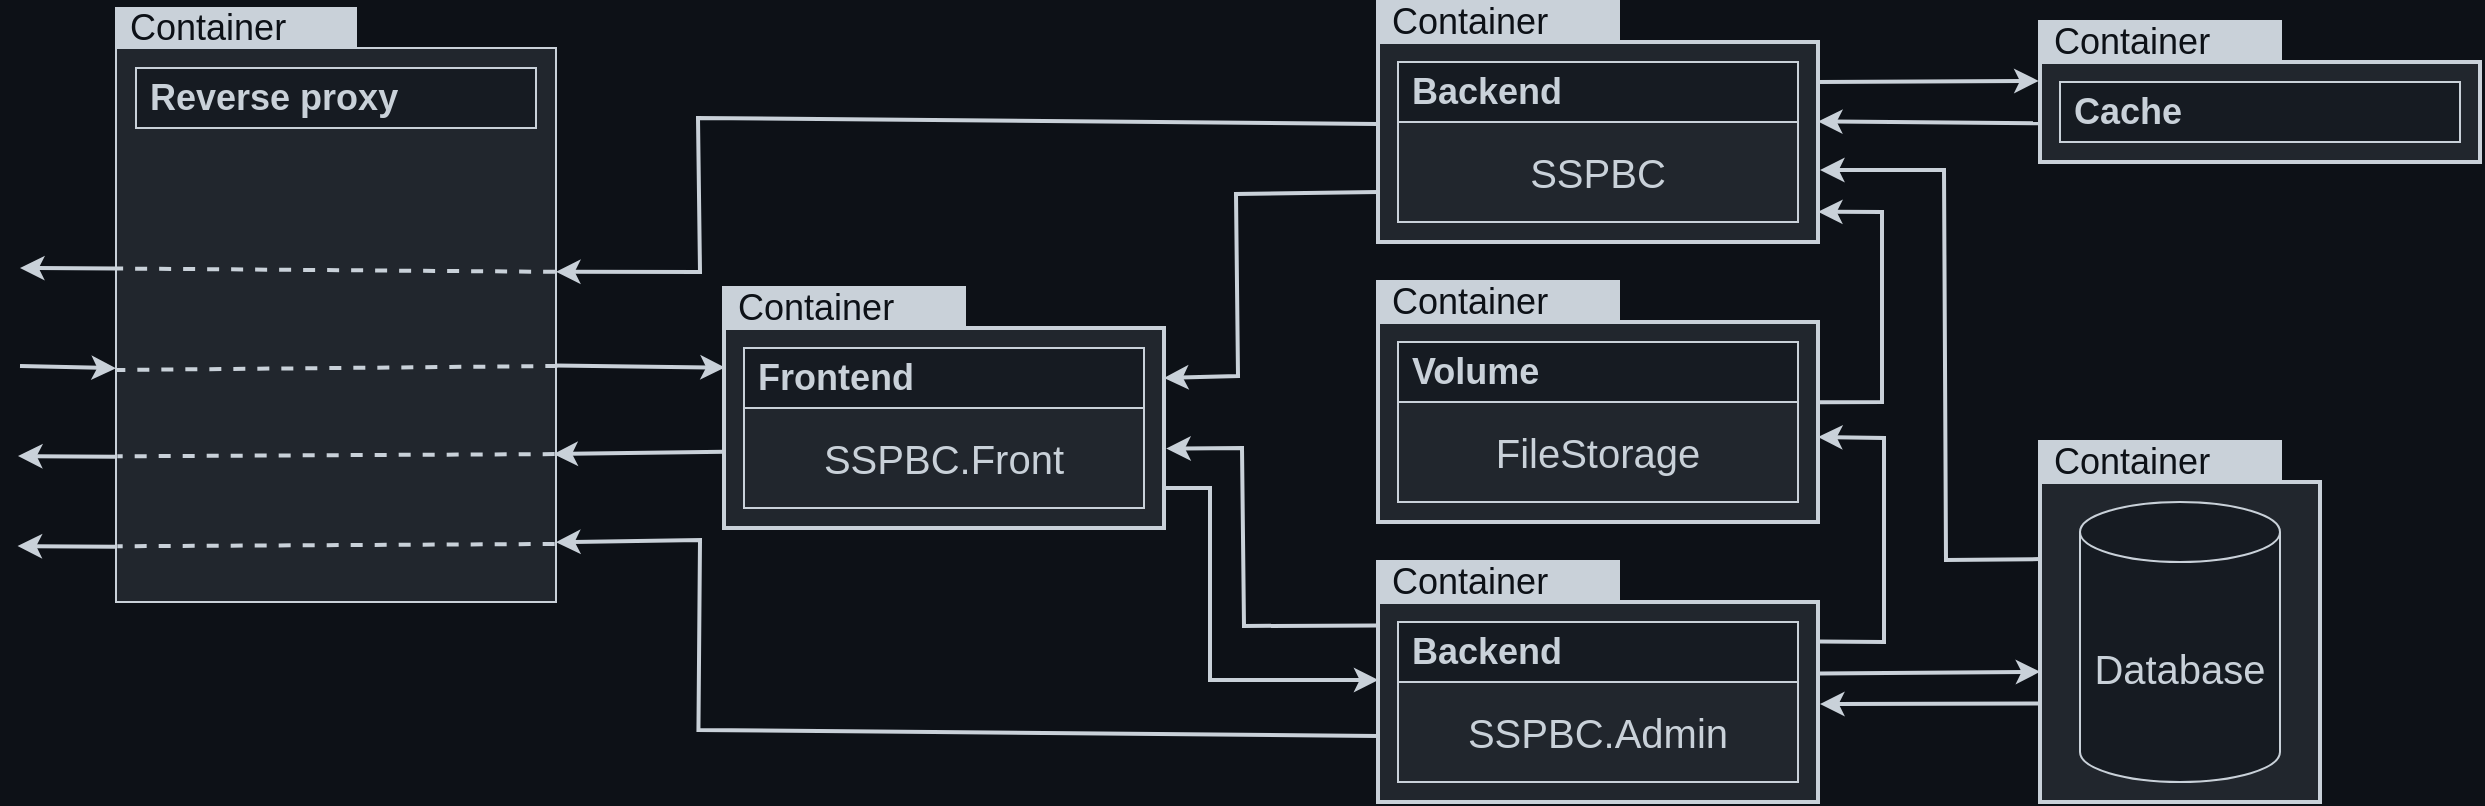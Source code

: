 <mxfile version="20.0.4" type="device"><diagram id="Ql7rXY12u-Cq08T-28Fx" name="Page-1"><mxGraphModel dx="1504" dy="621" grid="0" gridSize="10" guides="1" tooltips="1" connect="1" arrows="1" fold="1" page="1" pageScale="1" pageWidth="1654" pageHeight="2336" background="#0D1117" math="0" shadow="0"><root><mxCell id="0"/><mxCell id="1" parent="0"/><mxCell id="5EIcUy0IhXhXUvA4Q1Vm-262" value="" style="endArrow=classic;html=1;rounded=0;fontSize=15;exitX=1.002;exitY=0.358;exitDx=0;exitDy=0;exitPerimeter=0;strokeWidth=2;sketch=0;strokeColor=#C9D1D9;entryX=0.001;entryY=0.593;entryDx=0;entryDy=0;entryPerimeter=0;" parent="1" source="5EIcUy0IhXhXUvA4Q1Vm-209" target="5EIcUy0IhXhXUvA4Q1Vm-223" edge="1"><mxGeometry width="50" height="50" relative="1" as="geometry"><mxPoint x="1260" y="970" as="sourcePoint"/><mxPoint x="1285" y="884" as="targetPoint"/></mxGeometry></mxCell><mxCell id="5EIcUy0IhXhXUvA4Q1Vm-263" value="" style="endArrow=none;html=1;rounded=0;fontSize=15;startArrow=classic;startFill=1;endFill=0;strokeWidth=2;sketch=0;strokeColor=#C9D1D9;entryX=-0.001;entryY=0.692;entryDx=0;entryDy=0;entryPerimeter=0;" parent="1" target="5EIcUy0IhXhXUvA4Q1Vm-223" edge="1"><mxGeometry width="50" height="50" relative="1" as="geometry"><mxPoint x="1201" y="911" as="sourcePoint"/><mxPoint x="1285" y="923" as="targetPoint"/></mxGeometry></mxCell><mxCell id="5EIcUy0IhXhXUvA4Q1Vm-264" value="" style="endArrow=classic;html=1;rounded=0;fontSize=15;exitX=1.002;exitY=0.358;exitDx=0;exitDy=0;exitPerimeter=0;strokeWidth=2;sketch=0;strokeColor=#C9D1D9;entryX=-0.003;entryY=0.189;entryDx=0;entryDy=0;entryPerimeter=0;" parent="1" target="5EIcUy0IhXhXUvA4Q1Vm-239" edge="1"><mxGeometry width="50" height="50" relative="1" as="geometry"><mxPoint x="1200" y="600.0" as="sourcePoint"/><mxPoint x="1272" y="567" as="targetPoint"/></mxGeometry></mxCell><mxCell id="5EIcUy0IhXhXUvA4Q1Vm-265" value="" style="endArrow=none;html=1;rounded=0;fontSize=15;exitX=1.002;exitY=0.358;exitDx=0;exitDy=0;exitPerimeter=0;startArrow=classic;startFill=1;endFill=0;strokeWidth=2;sketch=0;strokeColor=#C9D1D9;entryX=0.001;entryY=0.612;entryDx=0;entryDy=0;entryPerimeter=0;" parent="1" target="5EIcUy0IhXhXUvA4Q1Vm-239" edge="1"><mxGeometry width="50" height="50" relative="1" as="geometry"><mxPoint x="1200" y="619.71" as="sourcePoint"/><mxPoint x="1289" y="645" as="targetPoint"/></mxGeometry></mxCell><mxCell id="5EIcUy0IhXhXUvA4Q1Vm-266" value="" style="endArrow=none;html=1;rounded=0;fontSize=15;startArrow=classic;startFill=1;endFill=0;strokeWidth=2;sketch=0;strokeColor=#C9D1D9;entryX=-0.001;entryY=0.241;entryDx=0;entryDy=0;entryPerimeter=0;" parent="1" target="5EIcUy0IhXhXUvA4Q1Vm-223" edge="1"><mxGeometry width="50" height="50" relative="1" as="geometry"><mxPoint x="1201" y="644" as="sourcePoint"/><mxPoint x="1296" y="841" as="targetPoint"/><Array as="points"><mxPoint x="1263" y="644"/><mxPoint x="1264" y="839"/></Array></mxGeometry></mxCell><mxCell id="5EIcUy0IhXhXUvA4Q1Vm-267" value="" style="endArrow=classic;html=1;rounded=0;fontSize=15;exitX=1;exitY=0.198;exitDx=0;exitDy=0;exitPerimeter=0;entryX=1;entryY=0.75;entryDx=0;entryDy=0;strokeWidth=2;sketch=0;strokeColor=#C9D1D9;" parent="1" source="5EIcUy0IhXhXUvA4Q1Vm-209" edge="1"><mxGeometry width="50" height="50" relative="1" as="geometry"><mxPoint x="1210" y="880" as="sourcePoint"/><mxPoint x="1200" y="777.5" as="targetPoint"/><Array as="points"><mxPoint x="1233" y="880"/><mxPoint x="1233" y="778"/></Array></mxGeometry></mxCell><mxCell id="5EIcUy0IhXhXUvA4Q1Vm-268" value="" style="endArrow=none;html=1;rounded=0;fontSize=15;exitX=1;exitY=0.849;exitDx=0;exitDy=0;exitPerimeter=0;entryX=1.003;entryY=0.402;entryDx=0;entryDy=0;entryPerimeter=0;startArrow=classic;startFill=1;endFill=0;strokeWidth=2;sketch=0;strokeColor=#C9D1D9;" parent="1" source="5EIcUy0IhXhXUvA4Q1Vm-202" edge="1"><mxGeometry width="50" height="50" relative="1" as="geometry"><mxPoint x="1220" y="750" as="sourcePoint"/><mxPoint x="1200.66" y="760.1" as="targetPoint"/><Array as="points"><mxPoint x="1232" y="665"/><mxPoint x="1232" y="760"/></Array></mxGeometry></mxCell><mxCell id="5EIcUy0IhXhXUvA4Q1Vm-269" value="" style="endArrow=classic;html=1;rounded=0;fontSize=15;exitX=0;exitY=0.75;exitDx=0;exitDy=0;entryX=1;entryY=0.25;entryDx=0;entryDy=0;strokeWidth=2;sketch=0;strokeColor=#C9D1D9;" parent="1" source="5EIcUy0IhXhXUvA4Q1Vm-202" target="5EIcUy0IhXhXUvA4Q1Vm-244" edge="1"><mxGeometry width="50" height="50" relative="1" as="geometry"><mxPoint x="800" y="960" as="sourcePoint"/><mxPoint x="850" y="910" as="targetPoint"/><Array as="points"><mxPoint x="909" y="656"/><mxPoint x="910" y="747"/></Array></mxGeometry></mxCell><mxCell id="5EIcUy0IhXhXUvA4Q1Vm-270" value="" style="endArrow=classic;html=1;rounded=0;fontSize=15;exitX=1;exitY=0.8;exitDx=0;exitDy=0;exitPerimeter=0;entryX=0.001;entryY=0.39;entryDx=0;entryDy=0;entryPerimeter=0;strokeWidth=2;sketch=0;strokeColor=#C9D1D9;" parent="1" source="5EIcUy0IhXhXUvA4Q1Vm-244" target="5EIcUy0IhXhXUvA4Q1Vm-209" edge="1"><mxGeometry width="50" height="50" relative="1" as="geometry"><mxPoint x="880" y="920" as="sourcePoint"/><mxPoint x="930" y="870" as="targetPoint"/><Array as="points"><mxPoint x="896" y="803"/><mxPoint x="896" y="899"/></Array></mxGeometry></mxCell><mxCell id="5EIcUy0IhXhXUvA4Q1Vm-271" value="" style="endArrow=none;html=1;rounded=0;fontSize=15;exitX=1.005;exitY=0.603;exitDx=0;exitDy=0;exitPerimeter=0;entryX=-0.003;entryY=0.117;entryDx=0;entryDy=0;entryPerimeter=0;startArrow=classic;startFill=1;endFill=0;strokeWidth=2;sketch=0;strokeColor=#C9D1D9;" parent="1" source="5EIcUy0IhXhXUvA4Q1Vm-244" target="5EIcUy0IhXhXUvA4Q1Vm-209" edge="1"><mxGeometry width="50" height="50" relative="1" as="geometry"><mxPoint x="890" y="820" as="sourcePoint"/><mxPoint x="950" y="890" as="targetPoint"/><Array as="points"><mxPoint x="912" y="783"/><mxPoint x="913" y="872"/></Array></mxGeometry></mxCell><mxCell id="5EIcUy0IhXhXUvA4Q1Vm-274" value="" style="endArrow=none;html=1;rounded=0;fontSize=15;strokeWidth=2;exitX=0.002;exitY=0.198;exitDx=0;exitDy=0;endFill=0;startArrow=classic;startFill=1;exitPerimeter=0;sketch=0;strokeColor=#C9D1D9;entryX=0.999;entryY=0.573;entryDx=0;entryDy=0;entryPerimeter=0;" parent="1" source="5EIcUy0IhXhXUvA4Q1Vm-244" target="5EIcUy0IhXhXUvA4Q1Vm-255" edge="1"><mxGeometry width="50" height="50" relative="1" as="geometry"><mxPoint x="530" y="950" as="sourcePoint"/><mxPoint x="571" y="742" as="targetPoint"/></mxGeometry></mxCell><mxCell id="5EIcUy0IhXhXUvA4Q1Vm-275" value="" style="endArrow=classic;html=1;rounded=0;fontSize=15;strokeWidth=2;exitX=0.002;exitY=0.619;exitDx=0;exitDy=0;endFill=1;exitPerimeter=0;sketch=0;strokeColor=#C9D1D9;entryX=0.994;entryY=0.733;entryDx=0;entryDy=0;entryPerimeter=0;" parent="1" source="5EIcUy0IhXhXUvA4Q1Vm-244" target="5EIcUy0IhXhXUvA4Q1Vm-255" edge="1"><mxGeometry width="50" height="50" relative="1" as="geometry"><mxPoint x="620" y="780" as="sourcePoint"/><mxPoint x="553" y="776" as="targetPoint"/></mxGeometry></mxCell><mxCell id="5EIcUy0IhXhXUvA4Q1Vm-276" value="" style="endArrow=classic;html=1;rounded=0;fontSize=15;strokeWidth=2;exitX=-0.001;exitY=0.41;exitDx=0;exitDy=0;exitPerimeter=0;endFill=1;sketch=0;strokeColor=#C9D1D9;entryX=1;entryY=0.404;entryDx=0;entryDy=0;entryPerimeter=0;startArrow=none;startFill=0;" parent="1" source="5EIcUy0IhXhXUvA4Q1Vm-202" target="5EIcUy0IhXhXUvA4Q1Vm-255" edge="1"><mxGeometry width="50" height="50" relative="1" as="geometry"><mxPoint x="980" y="628.95" as="sourcePoint"/><mxPoint x="634" y="659" as="targetPoint"/><Array as="points"><mxPoint x="640" y="618"/><mxPoint x="641" y="695"/></Array></mxGeometry></mxCell><mxCell id="5EIcUy0IhXhXUvA4Q1Vm-282" value="" style="endArrow=classic;html=1;rounded=0;fontSize=15;strokeWidth=2;exitX=0.001;exitY=0.398;exitDx=0;exitDy=0;endFill=1;exitPerimeter=0;strokeColor=#C9D1D9;" parent="1" source="5EIcUy0IhXhXUvA4Q1Vm-255" edge="1"><mxGeometry width="50" height="50" relative="1" as="geometry"><mxPoint x="341.0" y="694" as="sourcePoint"/><mxPoint x="301" y="693" as="targetPoint"/></mxGeometry></mxCell><mxCell id="5EIcUy0IhXhXUvA4Q1Vm-283" value="" style="endArrow=none;html=1;rounded=0;fontSize=15;strokeWidth=2;exitX=0;exitY=0.578;exitDx=0;exitDy=0;endFill=0;exitPerimeter=0;strokeColor=#C9D1D9;startArrow=classic;startFill=1;" parent="1" source="5EIcUy0IhXhXUvA4Q1Vm-255" edge="1"><mxGeometry width="50" height="50" relative="1" as="geometry"><mxPoint x="341.0" y="742.91" as="sourcePoint"/><mxPoint x="301" y="742" as="targetPoint"/></mxGeometry></mxCell><mxCell id="5EIcUy0IhXhXUvA4Q1Vm-284" value="" style="endArrow=classic;html=1;rounded=0;fontSize=15;strokeWidth=2;exitX=0.001;exitY=0.738;exitDx=0;exitDy=0;endFill=1;exitPerimeter=0;startArrow=none;startFill=0;strokeColor=#C9D1D9;" parent="1" source="5EIcUy0IhXhXUvA4Q1Vm-255" edge="1"><mxGeometry width="50" height="50" relative="1" as="geometry"><mxPoint x="341.0" y="784.0" as="sourcePoint"/><mxPoint x="300" y="787" as="targetPoint"/></mxGeometry></mxCell><mxCell id="5EIcUy0IhXhXUvA4Q1Vm-291" value="" style="group" parent="1" vertex="1" connectable="0"><mxGeometry x="1311" y="780" width="140" height="180" as="geometry"/></mxCell><mxCell id="5EIcUy0IhXhXUvA4Q1Vm-223" value="" style="rounded=0;whiteSpace=wrap;html=1;shadow=0;glass=0;sketch=0;fontSize=15;strokeColor=#C9D1D9;fillColor=#21262D;strokeWidth=2;" parent="5EIcUy0IhXhXUvA4Q1Vm-291" vertex="1"><mxGeometry y="20" width="140" height="160" as="geometry"/></mxCell><mxCell id="5EIcUy0IhXhXUvA4Q1Vm-224" value="&lt;div style=&quot;font-size: 18px;&quot; align=&quot;left&quot;&gt;&lt;font style=&quot;font-size: 18px;&quot;&gt;&lt;b&gt;&amp;nbsp;&lt;/b&gt;Container&lt;/font&gt;&lt;/div&gt;" style="rounded=0;whiteSpace=wrap;html=1;shadow=0;glass=0;sketch=0;fontSize=14;strokeColor=#C9D1D9;fillColor=#C9D1D9;align=left;strokeWidth=2;fontColor=#0D1117;" parent="5EIcUy0IhXhXUvA4Q1Vm-291" vertex="1"><mxGeometry width="120" height="20" as="geometry"/></mxCell><mxCell id="5EIcUy0IhXhXUvA4Q1Vm-229" value="" style="shape=image;html=1;verticalAlign=top;verticalLabelPosition=bottom;labelBackgroundColor=#ffffff;imageAspect=0;aspect=fixed;image=https://cdn1.iconfinder.com/data/icons/ionicons-fill-vol-2/512/logo-docker-128.png;rounded=0;shadow=0;glass=0;sketch=0;fontSize=20;strokeColor=#C9D1D9;fillColor=default;" parent="5EIcUy0IhXhXUvA4Q1Vm-291" vertex="1"><mxGeometry x="100" width="20" height="20" as="geometry"/></mxCell><mxCell id="5EIcUy0IhXhXUvA4Q1Vm-243" value="&lt;font style=&quot;font-size: 20px;&quot;&gt;&lt;span&gt;Database&lt;/span&gt;&lt;/font&gt;" style="shape=cylinder3;whiteSpace=wrap;html=1;boundedLbl=1;backgroundOutline=1;size=15;rounded=0;shadow=0;glass=0;sketch=0;fontSize=20;strokeColor=#C9D1D9;fillColor=#161B22;fontColor=#C9D1D9;" parent="5EIcUy0IhXhXUvA4Q1Vm-291" vertex="1"><mxGeometry x="20" y="30" width="100" height="140" as="geometry"/></mxCell><mxCell id="5EIcUy0IhXhXUvA4Q1Vm-292" value="" style="group" parent="1" vertex="1" connectable="0"><mxGeometry x="1311" y="570" width="220" height="70" as="geometry"/></mxCell><mxCell id="5EIcUy0IhXhXUvA4Q1Vm-239" value="" style="rounded=0;whiteSpace=wrap;html=1;shadow=0;glass=0;sketch=0;fontSize=15;strokeColor=#C9D1D9;fillColor=#21262D;strokeWidth=2;" parent="5EIcUy0IhXhXUvA4Q1Vm-292" vertex="1"><mxGeometry y="20" width="220" height="50" as="geometry"/></mxCell><mxCell id="5EIcUy0IhXhXUvA4Q1Vm-240" value="&lt;div style=&quot;font-size: 18px;&quot; align=&quot;left&quot;&gt;&lt;font style=&quot;font-size: 18px;&quot;&gt;&lt;b&gt;&amp;nbsp;&lt;/b&gt;Container&lt;/font&gt;&lt;/div&gt;" style="rounded=0;whiteSpace=wrap;html=1;shadow=0;glass=0;sketch=0;fontSize=14;strokeColor=#C9D1D9;fillColor=#C9D1D9;align=left;strokeWidth=2;fontColor=#0D1117;" parent="5EIcUy0IhXhXUvA4Q1Vm-292" vertex="1"><mxGeometry width="120" height="20" as="geometry"/></mxCell><mxCell id="5EIcUy0IhXhXUvA4Q1Vm-241" value="" style="shape=image;html=1;verticalAlign=top;verticalLabelPosition=bottom;labelBackgroundColor=#ffffff;imageAspect=0;aspect=fixed;image=https://cdn1.iconfinder.com/data/icons/ionicons-fill-vol-2/512/logo-docker-128.png;rounded=0;shadow=0;glass=0;sketch=0;fontSize=20;strokeColor=#C9D1D9;fillColor=default;" parent="5EIcUy0IhXhXUvA4Q1Vm-292" vertex="1"><mxGeometry x="100" width="20" height="20" as="geometry"/></mxCell><mxCell id="5EIcUy0IhXhXUvA4Q1Vm-290" value="&lt;div style=&quot;font-size: 18px;&quot; align=&quot;left&quot;&gt;&lt;font style=&quot;font-size: 18px;&quot;&gt;&lt;b&gt;&amp;nbsp;Cache&lt;br&gt;&lt;/b&gt;&lt;/font&gt;&lt;/div&gt;" style="rounded=0;whiteSpace=wrap;html=1;shadow=0;glass=0;sketch=0;fontSize=14;strokeColor=#C9D1D9;fillColor=#161B22;align=left;fontColor=#C9D1D9;" parent="5EIcUy0IhXhXUvA4Q1Vm-292" vertex="1"><mxGeometry x="10" y="30" width="200" height="30" as="geometry"/></mxCell><mxCell id="5EIcUy0IhXhXUvA4Q1Vm-293" value="" style="group" parent="1" vertex="1" connectable="0"><mxGeometry x="980" y="560" width="220" height="120" as="geometry"/></mxCell><mxCell id="5EIcUy0IhXhXUvA4Q1Vm-202" value="" style="rounded=0;whiteSpace=wrap;html=1;shadow=0;glass=0;sketch=0;fontSize=15;strokeColor=#C9D1D9;fillColor=#21262D;strokeWidth=2;" parent="5EIcUy0IhXhXUvA4Q1Vm-293" vertex="1"><mxGeometry y="20" width="220" height="100" as="geometry"/></mxCell><mxCell id="5EIcUy0IhXhXUvA4Q1Vm-203" value="&lt;div style=&quot;font-size: 18px;&quot; align=&quot;left&quot;&gt;&lt;font style=&quot;font-size: 18px;&quot;&gt;&lt;b&gt;&amp;nbsp;&lt;/b&gt;Container&lt;/font&gt;&lt;/div&gt;" style="rounded=0;whiteSpace=wrap;html=1;shadow=0;glass=0;sketch=0;fontSize=14;strokeColor=#C9D1D9;fillColor=#C9D1D9;align=left;strokeWidth=2;fontColor=#0D1117;" parent="5EIcUy0IhXhXUvA4Q1Vm-293" vertex="1"><mxGeometry width="120" height="20" as="geometry"/></mxCell><mxCell id="5EIcUy0IhXhXUvA4Q1Vm-208" value="" style="shape=image;html=1;verticalAlign=top;verticalLabelPosition=bottom;labelBackgroundColor=#ffffff;imageAspect=0;aspect=fixed;image=https://cdn1.iconfinder.com/data/icons/ionicons-fill-vol-2/512/logo-docker-128.png;rounded=0;shadow=0;glass=0;sketch=0;fontSize=20;strokeColor=#C9D1D9;fillColor=default;" parent="5EIcUy0IhXhXUvA4Q1Vm-293" vertex="1"><mxGeometry x="100" width="20" height="20" as="geometry"/></mxCell><mxCell id="5EIcUy0IhXhXUvA4Q1Vm-205" value="&lt;div style=&quot;font-size: 18px;&quot; align=&quot;left&quot;&gt;&lt;font style=&quot;font-size: 18px;&quot;&gt;&lt;b&gt;&amp;nbsp;Backend&lt;/b&gt;&lt;/font&gt;&lt;/div&gt;" style="rounded=0;whiteSpace=wrap;html=1;shadow=0;glass=0;sketch=0;fontSize=14;strokeColor=#C9D1D9;fillColor=#161B22;align=left;fontColor=#C9D1D9;" parent="5EIcUy0IhXhXUvA4Q1Vm-293" vertex="1"><mxGeometry x="10" y="30" width="200" height="30" as="geometry"/></mxCell><mxCell id="5EIcUy0IhXhXUvA4Q1Vm-289" value="&lt;font style=&quot;font-size: 20px;&quot;&gt;SSPBC&lt;/font&gt;" style="rounded=0;whiteSpace=wrap;html=1;strokeColor=#C9D1D9;fillColor=#21262D;fontColor=#C9D1D9;" parent="5EIcUy0IhXhXUvA4Q1Vm-293" vertex="1"><mxGeometry x="10" y="60" width="200" height="50" as="geometry"/></mxCell><mxCell id="5EIcUy0IhXhXUvA4Q1Vm-295" value="" style="group" parent="1" vertex="1" connectable="0"><mxGeometry x="980" y="840" width="220" height="120" as="geometry"/></mxCell><mxCell id="5EIcUy0IhXhXUvA4Q1Vm-209" value="" style="rounded=0;whiteSpace=wrap;html=1;shadow=0;glass=0;sketch=0;fontSize=15;strokeColor=#C9D1D9;fillColor=#21262D;strokeWidth=2;" parent="5EIcUy0IhXhXUvA4Q1Vm-295" vertex="1"><mxGeometry y="20" width="220" height="100" as="geometry"/></mxCell><mxCell id="5EIcUy0IhXhXUvA4Q1Vm-210" value="&lt;div style=&quot;font-size: 18px;&quot; align=&quot;left&quot;&gt;&lt;font style=&quot;font-size: 18px;&quot;&gt;&lt;b&gt;&amp;nbsp;&lt;/b&gt;Container&lt;/font&gt;&lt;/div&gt;" style="rounded=0;whiteSpace=wrap;html=1;shadow=0;glass=0;sketch=0;fontSize=14;strokeColor=#C9D1D9;fillColor=#C9D1D9;align=left;strokeWidth=2;fontColor=#0D1117;" parent="5EIcUy0IhXhXUvA4Q1Vm-295" vertex="1"><mxGeometry width="120" height="20" as="geometry"/></mxCell><mxCell id="5EIcUy0IhXhXUvA4Q1Vm-211" value="" style="group;strokeColor=#C9D1D9;container=0;" parent="5EIcUy0IhXhXUvA4Q1Vm-295" vertex="1" connectable="0"><mxGeometry x="10" y="30" width="200" height="80" as="geometry"/></mxCell><mxCell id="5EIcUy0IhXhXUvA4Q1Vm-215" value="" style="shape=image;html=1;verticalAlign=top;verticalLabelPosition=bottom;labelBackgroundColor=#ffffff;imageAspect=0;aspect=fixed;image=https://cdn1.iconfinder.com/data/icons/ionicons-fill-vol-2/512/logo-docker-128.png;rounded=0;shadow=0;glass=0;sketch=0;fontSize=20;strokeColor=#C9D1D9;fillColor=default;" parent="5EIcUy0IhXhXUvA4Q1Vm-295" vertex="1"><mxGeometry x="100" width="20" height="20" as="geometry"/></mxCell><mxCell id="5EIcUy0IhXhXUvA4Q1Vm-212" value="&lt;div style=&quot;font-size: 18px;&quot; align=&quot;left&quot;&gt;&lt;font style=&quot;font-size: 18px;&quot;&gt;&lt;b&gt;&amp;nbsp;Backend&lt;/b&gt;&lt;/font&gt;&lt;/div&gt;" style="rounded=0;whiteSpace=wrap;html=1;shadow=0;glass=0;sketch=0;fontSize=14;strokeColor=#C9D1D9;fillColor=default;align=left;" parent="5EIcUy0IhXhXUvA4Q1Vm-295" vertex="1"><mxGeometry x="10" y="30" width="200" height="30" as="geometry"/></mxCell><mxCell id="5EIcUy0IhXhXUvA4Q1Vm-213" value="&lt;font style=&quot;font-size: 20px;&quot;&gt;SSPBC.Admin&lt;/font&gt;" style="rounded=0;whiteSpace=wrap;html=1;strokeColor=#C9D1D9;fillColor=#21262D;fontColor=#C9D1D9;" parent="5EIcUy0IhXhXUvA4Q1Vm-295" vertex="1"><mxGeometry x="10" y="60" width="200" height="50" as="geometry"/></mxCell><mxCell id="5EIcUy0IhXhXUvA4Q1Vm-286" value="&lt;div style=&quot;font-size: 18px;&quot; align=&quot;left&quot;&gt;&lt;font style=&quot;font-size: 18px;&quot;&gt;&lt;b&gt;&amp;nbsp;Backend&lt;/b&gt;&lt;/font&gt;&lt;/div&gt;" style="rounded=0;whiteSpace=wrap;html=1;shadow=0;glass=0;sketch=0;fontSize=14;strokeColor=#C9D1D9;fillColor=#161B22;align=left;fontColor=#C9D1D9;" parent="5EIcUy0IhXhXUvA4Q1Vm-295" vertex="1"><mxGeometry x="10" y="30" width="200" height="30" as="geometry"/></mxCell><mxCell id="5EIcUy0IhXhXUvA4Q1Vm-296" value="" style="group" parent="1" vertex="1" connectable="0"><mxGeometry x="653" y="703" width="220" height="120" as="geometry"/></mxCell><mxCell id="5EIcUy0IhXhXUvA4Q1Vm-244" value="" style="rounded=0;whiteSpace=wrap;html=1;shadow=0;glass=0;sketch=0;fontSize=15;strokeColor=#C9D1D9;fillColor=#21262D;strokeWidth=2;" parent="5EIcUy0IhXhXUvA4Q1Vm-296" vertex="1"><mxGeometry y="20" width="220" height="100" as="geometry"/></mxCell><mxCell id="5EIcUy0IhXhXUvA4Q1Vm-245" value="&lt;div style=&quot;font-size: 18px;&quot; align=&quot;left&quot;&gt;&lt;font style=&quot;font-size: 18px;&quot;&gt;&lt;b&gt;&amp;nbsp;&lt;/b&gt;Container&lt;/font&gt;&lt;/div&gt;" style="rounded=0;whiteSpace=wrap;html=1;shadow=0;glass=0;sketch=0;fontSize=14;strokeColor=#C9D1D9;fillColor=#C9D1D9;align=left;strokeWidth=2;fontColor=#0D1117;" parent="5EIcUy0IhXhXUvA4Q1Vm-296" vertex="1"><mxGeometry width="120" height="20" as="geometry"/></mxCell><mxCell id="5EIcUy0IhXhXUvA4Q1Vm-246" value="" style="group;strokeColor=#C9D1D9;container=0;" parent="5EIcUy0IhXhXUvA4Q1Vm-296" vertex="1" connectable="0"><mxGeometry x="10" y="30" width="200" height="80" as="geometry"/></mxCell><mxCell id="5EIcUy0IhXhXUvA4Q1Vm-250" value="" style="shape=image;html=1;verticalAlign=top;verticalLabelPosition=bottom;labelBackgroundColor=#ffffff;imageAspect=0;aspect=fixed;image=https://cdn1.iconfinder.com/data/icons/ionicons-fill-vol-2/512/logo-docker-128.png;rounded=0;shadow=0;glass=0;sketch=0;fontSize=20;strokeColor=#C9D1D9;fillColor=default;" parent="5EIcUy0IhXhXUvA4Q1Vm-296" vertex="1"><mxGeometry x="100" width="20" height="20" as="geometry"/></mxCell><mxCell id="5EIcUy0IhXhXUvA4Q1Vm-247" value="&lt;div style=&quot;font-size: 18px;&quot; align=&quot;left&quot;&gt;&lt;font style=&quot;font-size: 18px;&quot;&gt;&lt;b&gt;&amp;nbsp;Frontend&lt;/b&gt;&lt;/font&gt;&lt;/div&gt;" style="rounded=0;whiteSpace=wrap;html=1;shadow=0;glass=0;sketch=0;fontSize=14;strokeColor=#C9D1D9;fillColor=#161B22;align=left;fontColor=#C9D1D9;" parent="5EIcUy0IhXhXUvA4Q1Vm-296" vertex="1"><mxGeometry x="10" y="30" width="200" height="30" as="geometry"/></mxCell><mxCell id="5EIcUy0IhXhXUvA4Q1Vm-248" value="&lt;font style=&quot;font-size: 20px;&quot;&gt;SSPBC.Front&lt;/font&gt;" style="rounded=0;whiteSpace=wrap;html=1;strokeColor=#C9D1D9;fillColor=#21262D;" parent="5EIcUy0IhXhXUvA4Q1Vm-296" vertex="1"><mxGeometry x="10" y="60" width="200" height="50" as="geometry"/></mxCell><mxCell id="5EIcUy0IhXhXUvA4Q1Vm-288" value="&lt;font style=&quot;font-size: 20px;&quot;&gt;SSPBC.Front&lt;/font&gt;" style="rounded=0;whiteSpace=wrap;html=1;strokeColor=#C9D1D9;fillColor=#21262D;fontColor=#C9D1D9;" parent="5EIcUy0IhXhXUvA4Q1Vm-296" vertex="1"><mxGeometry x="10" y="60" width="200" height="50" as="geometry"/></mxCell><mxCell id="5EIcUy0IhXhXUvA4Q1Vm-297" value="" style="group" parent="1" vertex="1" connectable="0"><mxGeometry x="980" y="700" width="220" height="120" as="geometry"/></mxCell><mxCell id="5EIcUy0IhXhXUvA4Q1Vm-298" value="" style="rounded=0;whiteSpace=wrap;html=1;shadow=0;glass=0;sketch=0;fontSize=15;strokeColor=#C9D1D9;fillColor=#21262D;strokeWidth=2;" parent="5EIcUy0IhXhXUvA4Q1Vm-297" vertex="1"><mxGeometry y="20" width="220" height="100" as="geometry"/></mxCell><mxCell id="5EIcUy0IhXhXUvA4Q1Vm-299" value="&lt;div style=&quot;font-size: 18px;&quot; align=&quot;left&quot;&gt;&lt;font style=&quot;font-size: 18px;&quot;&gt;&lt;b&gt;&amp;nbsp;&lt;/b&gt;Container&lt;/font&gt;&lt;/div&gt;" style="rounded=0;whiteSpace=wrap;html=1;shadow=0;glass=0;sketch=0;fontSize=14;strokeColor=#C9D1D9;fillColor=#C9D1D9;align=left;strokeWidth=2;fontColor=#0D1117;" parent="5EIcUy0IhXhXUvA4Q1Vm-297" vertex="1"><mxGeometry width="120" height="20" as="geometry"/></mxCell><mxCell id="5EIcUy0IhXhXUvA4Q1Vm-300" value="" style="group;strokeColor=#C9D1D9;container=0;" parent="5EIcUy0IhXhXUvA4Q1Vm-297" vertex="1" connectable="0"><mxGeometry x="10" y="30" width="200" height="80" as="geometry"/></mxCell><mxCell id="5EIcUy0IhXhXUvA4Q1Vm-301" value="" style="shape=image;html=1;verticalAlign=top;verticalLabelPosition=bottom;labelBackgroundColor=#ffffff;imageAspect=0;aspect=fixed;image=https://cdn1.iconfinder.com/data/icons/ionicons-fill-vol-2/512/logo-docker-128.png;rounded=0;shadow=0;glass=0;sketch=0;fontSize=20;strokeColor=#C9D1D9;fillColor=default;" parent="5EIcUy0IhXhXUvA4Q1Vm-297" vertex="1"><mxGeometry x="100" width="20" height="20" as="geometry"/></mxCell><mxCell id="5EIcUy0IhXhXUvA4Q1Vm-302" value="&lt;div style=&quot;font-size: 18px;&quot; align=&quot;left&quot;&gt;&lt;font style=&quot;font-size: 18px;&quot;&gt;&lt;b&gt;&amp;nbsp;Volume&lt;/b&gt;&lt;/font&gt;&lt;/div&gt;" style="rounded=0;whiteSpace=wrap;html=1;shadow=0;glass=0;sketch=0;fontSize=14;strokeColor=#C9D1D9;fillColor=#161B22;align=left;fontColor=#C9D1D9;" parent="5EIcUy0IhXhXUvA4Q1Vm-297" vertex="1"><mxGeometry x="10" y="30" width="200" height="30" as="geometry"/></mxCell><mxCell id="5EIcUy0IhXhXUvA4Q1Vm-303" value="&lt;font style=&quot;font-size: 20px;&quot;&gt;SSPBC.Front&lt;/font&gt;" style="rounded=0;whiteSpace=wrap;html=1;strokeColor=#C9D1D9;fillColor=#21262D;" parent="5EIcUy0IhXhXUvA4Q1Vm-297" vertex="1"><mxGeometry x="10" y="60" width="200" height="50" as="geometry"/></mxCell><mxCell id="5EIcUy0IhXhXUvA4Q1Vm-304" value="&lt;font style=&quot;font-size: 20px;&quot;&gt;FileStorage&lt;/font&gt;" style="rounded=0;whiteSpace=wrap;html=1;strokeColor=#C9D1D9;fillColor=#21262D;fontColor=#C9D1D9;" parent="5EIcUy0IhXhXUvA4Q1Vm-297" vertex="1"><mxGeometry x="10" y="60" width="200" height="50" as="geometry"/></mxCell><mxCell id="YOsYtKM2Fr-uI_Oo00NN-1" value="" style="endArrow=classic;html=1;rounded=0;fontSize=15;strokeWidth=2;exitX=-0.001;exitY=0.41;exitDx=0;exitDy=0;exitPerimeter=0;endFill=1;sketch=0;strokeColor=#C9D1D9;startArrow=none;startFill=0;entryX=1;entryY=0.892;entryDx=0;entryDy=0;entryPerimeter=0;" edge="1" parent="1" target="5EIcUy0IhXhXUvA4Q1Vm-255"><mxGeometry width="50" height="50" relative="1" as="geometry"><mxPoint x="980" y="927" as="sourcePoint"/><mxPoint x="586" y="840" as="targetPoint"/><Array as="points"><mxPoint x="640.22" y="924"/><mxPoint x="641" y="829"/></Array></mxGeometry></mxCell><mxCell id="5EIcUy0IhXhXUvA4Q1Vm-255" value="" style="rounded=0;whiteSpace=wrap;html=1;shadow=0;glass=0;sketch=0;fontSize=15;strokeColor=#C9D1D9;fillColor=#21262D;" parent="1" vertex="1"><mxGeometry x="349" y="583" width="220" height="277" as="geometry"/></mxCell><mxCell id="5EIcUy0IhXhXUvA4Q1Vm-277" value="" style="group;strokeColor=#C9D1D9;fillColor=none;container=0;" parent="1" vertex="1" connectable="0"><mxGeometry x="349" y="563" width="120" height="20" as="geometry"/></mxCell><mxCell id="5EIcUy0IhXhXUvA4Q1Vm-273" value="&lt;div style=&quot;font-size: 18px;&quot; align=&quot;left&quot;&gt;&lt;font style=&quot;font-size: 18px;&quot;&gt;&lt;b&gt;&amp;nbsp;Reverse proxy&lt;br&gt;&lt;/b&gt;&lt;/font&gt;&lt;/div&gt;" style="rounded=0;whiteSpace=wrap;html=1;shadow=0;glass=0;sketch=0;fontSize=14;strokeColor=#C9D1D9;fillColor=#161B22;align=left;fontColor=#C9D1D9;" parent="1" vertex="1"><mxGeometry x="359" y="593" width="200" height="30" as="geometry"/></mxCell><mxCell id="5EIcUy0IhXhXUvA4Q1Vm-279" value="" style="endArrow=none;html=1;rounded=0;fontSize=15;strokeWidth=2;dashed=1;endFill=0;strokeColor=#C9D1D9;exitX=0.998;exitY=0.404;exitDx=0;exitDy=0;exitPerimeter=0;entryX=0.002;entryY=0.398;entryDx=0;entryDy=0;entryPerimeter=0;" parent="1" source="5EIcUy0IhXhXUvA4Q1Vm-255" target="5EIcUy0IhXhXUvA4Q1Vm-255" edge="1"><mxGeometry width="50" height="50" relative="1" as="geometry"><mxPoint x="569" y="693" as="sourcePoint"/><mxPoint x="349" y="693" as="targetPoint"/></mxGeometry></mxCell><mxCell id="5EIcUy0IhXhXUvA4Q1Vm-280" value="" style="endArrow=none;html=1;rounded=0;fontSize=15;strokeWidth=2;dashed=1;endFill=0;exitX=1.003;exitY=0.574;exitDx=0;exitDy=0;exitPerimeter=0;strokeColor=#C9D1D9;" parent="1" source="5EIcUy0IhXhXUvA4Q1Vm-255" edge="1"><mxGeometry width="50" height="50" relative="1" as="geometry"><mxPoint x="569" y="741.41" as="sourcePoint"/><mxPoint x="349" y="744" as="targetPoint"/></mxGeometry></mxCell><mxCell id="5EIcUy0IhXhXUvA4Q1Vm-281" value="" style="endArrow=none;html=1;rounded=0;fontSize=15;strokeWidth=2;dashed=1;endFill=0;strokeColor=#C9D1D9;exitX=0.997;exitY=0.733;exitDx=0;exitDy=0;exitPerimeter=0;entryX=0.003;entryY=0.737;entryDx=0;entryDy=0;entryPerimeter=0;" parent="1" source="5EIcUy0IhXhXUvA4Q1Vm-255" edge="1" target="5EIcUy0IhXhXUvA4Q1Vm-255"><mxGeometry width="50" height="50" relative="1" as="geometry"><mxPoint x="569" y="783" as="sourcePoint"/><mxPoint x="349" y="783" as="targetPoint"/></mxGeometry></mxCell><mxCell id="5EIcUy0IhXhXUvA4Q1Vm-256" value="&lt;div style=&quot;font-size: 18px;&quot; align=&quot;left&quot;&gt;&lt;font style=&quot;font-size: 18px;&quot;&gt;&lt;b&gt;&amp;nbsp;&lt;/b&gt;Container&lt;/font&gt;&lt;/div&gt;" style="rounded=0;whiteSpace=wrap;html=1;shadow=0;glass=0;sketch=0;fontSize=14;strokeColor=#C9D1D9;fillColor=#C9D1D9;align=left;fontColor=#0D1117;" parent="1" vertex="1"><mxGeometry x="349" y="563" width="120" height="20" as="geometry"/></mxCell><mxCell id="5EIcUy0IhXhXUvA4Q1Vm-260" value="" style="shape=image;html=1;verticalAlign=top;verticalLabelPosition=bottom;labelBackgroundColor=#ffffff;imageAspect=0;aspect=fixed;image=https://cdn1.iconfinder.com/data/icons/ionicons-fill-vol-2/512/logo-docker-128.png;rounded=0;shadow=0;glass=0;sketch=0;fontSize=20;strokeColor=#C9D1D9;fillColor=default;" parent="1" vertex="1"><mxGeometry x="449" y="563" width="20" height="20" as="geometry"/></mxCell><mxCell id="YOsYtKM2Fr-uI_Oo00NN-2" value="" style="endArrow=none;html=1;rounded=0;fontSize=15;strokeWidth=2;dashed=1;endFill=0;strokeColor=#C9D1D9;exitX=0.997;exitY=0.733;exitDx=0;exitDy=0;exitPerimeter=0;entryX=0.003;entryY=0.737;entryDx=0;entryDy=0;entryPerimeter=0;" edge="1" parent="1"><mxGeometry width="50" height="50" relative="1" as="geometry"><mxPoint x="568.34" y="831.001" as="sourcePoint"/><mxPoint x="349.66" y="832.109" as="targetPoint"/></mxGeometry></mxCell><mxCell id="YOsYtKM2Fr-uI_Oo00NN-3" value="" style="endArrow=classic;html=1;rounded=0;fontSize=15;strokeWidth=2;exitX=0.001;exitY=0.738;exitDx=0;exitDy=0;endFill=1;exitPerimeter=0;startArrow=none;startFill=0;strokeColor=#C9D1D9;" edge="1" parent="1"><mxGeometry width="50" height="50" relative="1" as="geometry"><mxPoint x="349" y="832.426" as="sourcePoint"/><mxPoint x="299.78" y="832" as="targetPoint"/></mxGeometry></mxCell></root></mxGraphModel></diagram></mxfile>